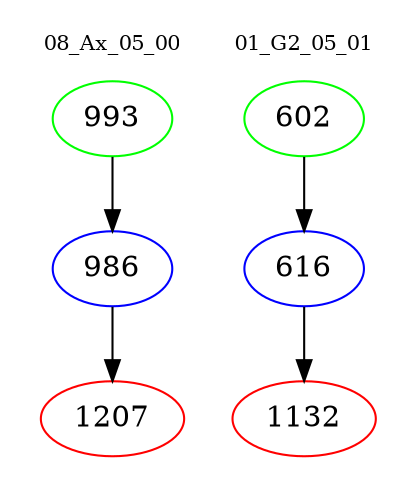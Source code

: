 digraph{
subgraph cluster_0 {
color = white
label = "08_Ax_05_00";
fontsize=10;
T0_993 [label="993", color="green"]
T0_993 -> T0_986 [color="black"]
T0_986 [label="986", color="blue"]
T0_986 -> T0_1207 [color="black"]
T0_1207 [label="1207", color="red"]
}
subgraph cluster_1 {
color = white
label = "01_G2_05_01";
fontsize=10;
T1_602 [label="602", color="green"]
T1_602 -> T1_616 [color="black"]
T1_616 [label="616", color="blue"]
T1_616 -> T1_1132 [color="black"]
T1_1132 [label="1132", color="red"]
}
}
